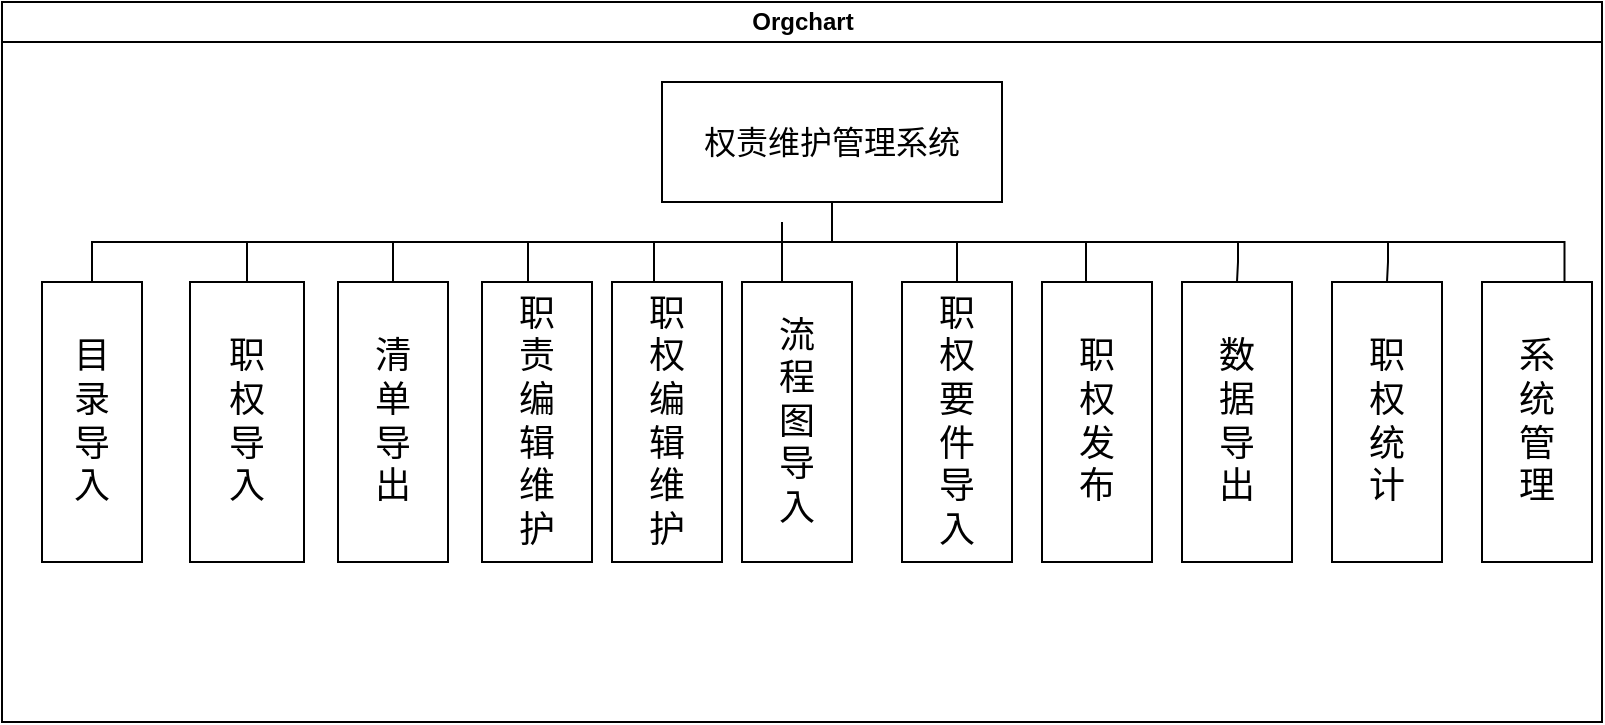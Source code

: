 <mxfile version="11.1.4" type="github"><diagram id="zWBPwmUyTUCGvp6sZ6cm" name="第 1 页"><mxGraphModel dx="1108" dy="452" grid="1" gridSize="10" guides="1" tooltips="1" connect="1" arrows="1" fold="1" page="1" pageScale="1" pageWidth="827" pageHeight="1169" math="0" shadow="0"><root><mxCell id="0"/><mxCell id="1" parent="0"/><mxCell id="IomaSpo9KDXi3Lu3k-Ir-16" value="Orgchart" style="swimlane;html=1;startSize=20;horizontal=1;containerType=tree;" vertex="1" parent="1"><mxGeometry x="20" y="50" width="800" height="360" as="geometry"/></mxCell><mxCell id="IomaSpo9KDXi3Lu3k-Ir-17" value="" style="edgeStyle=elbowEdgeStyle;elbow=vertical;startArrow=none;endArrow=none;rounded=0;" edge="1" parent="IomaSpo9KDXi3Lu3k-Ir-16" source="IomaSpo9KDXi3Lu3k-Ir-19" target="IomaSpo9KDXi3Lu3k-Ir-20"><mxGeometry relative="1" as="geometry"/></mxCell><mxCell id="IomaSpo9KDXi3Lu3k-Ir-18" value="" style="edgeStyle=elbowEdgeStyle;elbow=vertical;startArrow=none;endArrow=none;rounded=0;" edge="1" parent="IomaSpo9KDXi3Lu3k-Ir-16" source="IomaSpo9KDXi3Lu3k-Ir-19" target="IomaSpo9KDXi3Lu3k-Ir-21"><mxGeometry relative="1" as="geometry"/></mxCell><UserObject label="&lt;p class=&quot;MsoNormal&quot;&gt;&lt;span style=&quot;font-size: 12.0pt&quot;&gt;&lt;font face=&quot;宋体&quot;&gt;权责维护管理&lt;/font&gt;&lt;/span&gt;&lt;span style=&quot;font-size: 12.0pt&quot;&gt;&lt;font face=&quot;宋体&quot;&gt;系统&lt;/font&gt;&lt;/span&gt;&lt;/p&gt;" treeRoot="1" id="IomaSpo9KDXi3Lu3k-Ir-19"><mxCell style="whiteSpace=wrap;html=1;align=center;treeFolding=1;treeMoving=1;container=1;recursiveResize=0;" vertex="1" parent="IomaSpo9KDXi3Lu3k-Ir-16"><mxGeometry x="330" y="40" width="170" height="60" as="geometry"/></mxCell></UserObject><mxCell id="IomaSpo9KDXi3Lu3k-Ir-20" value="&lt;font style=&quot;font-size: 18px&quot;&gt;目&lt;br&gt;录&lt;br&gt;导&lt;br&gt;入&lt;/font&gt;" style="whiteSpace=wrap;html=1;align=center;verticalAlign=middle;container=1;recursiveResize=0;treeFolding=1;treeMoving=1;" vertex="1" parent="IomaSpo9KDXi3Lu3k-Ir-16"><mxGeometry x="20" y="140" width="50" height="140" as="geometry"/></mxCell><mxCell id="IomaSpo9KDXi3Lu3k-Ir-21" value="&lt;font style=&quot;font-size: 18px&quot;&gt;职&lt;br&gt;权&lt;br&gt;导&lt;br&gt;入&lt;/font&gt;" style="whiteSpace=wrap;html=1;align=center;verticalAlign=middle;container=1;recursiveResize=0;treeFolding=1;treeMoving=1;" vertex="1" parent="IomaSpo9KDXi3Lu3k-Ir-16"><mxGeometry x="94" y="140" width="57" height="140" as="geometry"/></mxCell><UserObject label="&lt;font style=&quot;font-size: 18px&quot;&gt;职&lt;br&gt;权&lt;br&gt;编&lt;br&gt;辑&lt;br&gt;维&lt;br&gt;护&lt;/font&gt;" treeRoot="1" id="IomaSpo9KDXi3Lu3k-Ir-24"><mxCell style="whiteSpace=wrap;html=1;align=center;treeFolding=1;treeMoving=1;container=1;recursiveResize=0;" vertex="1" parent="IomaSpo9KDXi3Lu3k-Ir-16"><mxGeometry x="305" y="140" width="55" height="140" as="geometry"/></mxCell></UserObject><UserObject label="&lt;font style=&quot;font-size: 18px&quot;&gt;流&lt;br&gt;程&lt;br&gt;图&lt;br&gt;导&lt;br&gt;入&lt;/font&gt;" treeRoot="1" id="IomaSpo9KDXi3Lu3k-Ir-25"><mxCell style="whiteSpace=wrap;html=1;align=center;treeFolding=1;treeMoving=1;container=1;recursiveResize=0;" vertex="1" parent="IomaSpo9KDXi3Lu3k-Ir-16"><mxGeometry x="370" y="140" width="55" height="140" as="geometry"/></mxCell></UserObject><UserObject label="&lt;font style=&quot;font-size: 18px&quot;&gt;职&lt;br&gt;权&lt;br&gt;要&lt;br&gt;件&lt;br&gt;导&lt;br&gt;入&lt;/font&gt;" treeRoot="1" id="IomaSpo9KDXi3Lu3k-Ir-26"><mxCell style="whiteSpace=wrap;html=1;align=center;treeFolding=1;treeMoving=1;container=1;recursiveResize=0;" vertex="1" parent="IomaSpo9KDXi3Lu3k-Ir-16"><mxGeometry x="450" y="140" width="55" height="140" as="geometry"/></mxCell></UserObject><UserObject label="&lt;font style=&quot;font-size: 18px&quot;&gt;职&lt;br&gt;权&lt;br&gt;发&lt;br&gt;布&lt;/font&gt;" treeRoot="1" id="IomaSpo9KDXi3Lu3k-Ir-27"><mxCell style="whiteSpace=wrap;html=1;align=center;treeFolding=1;treeMoving=1;container=1;recursiveResize=0;" vertex="1" parent="IomaSpo9KDXi3Lu3k-Ir-16"><mxGeometry x="520" y="140" width="55" height="140" as="geometry"/></mxCell></UserObject><UserObject label="&lt;font style=&quot;font-size: 18px&quot;&gt;数&lt;br&gt;据&lt;br&gt;导&lt;br&gt;出&lt;/font&gt;" treeRoot="1" id="IomaSpo9KDXi3Lu3k-Ir-28"><mxCell style="whiteSpace=wrap;html=1;align=center;treeFolding=1;treeMoving=1;container=1;recursiveResize=0;" vertex="1" parent="IomaSpo9KDXi3Lu3k-Ir-16"><mxGeometry x="590" y="140" width="55" height="140" as="geometry"/></mxCell></UserObject><UserObject label="&lt;font style=&quot;font-size: 18px&quot;&gt;系&lt;br&gt;统&lt;br&gt;管&lt;br&gt;理&lt;/font&gt;" treeRoot="1" id="IomaSpo9KDXi3Lu3k-Ir-29"><mxCell style="whiteSpace=wrap;html=1;align=center;treeFolding=1;treeMoving=1;container=1;recursiveResize=0;" vertex="1" parent="IomaSpo9KDXi3Lu3k-Ir-16"><mxGeometry x="740" y="140" width="55" height="140" as="geometry"/></mxCell></UserObject><UserObject label="&lt;span style=&quot;font-size: 18px&quot;&gt;职&lt;br&gt;权&lt;br&gt;统&lt;br&gt;计&lt;/span&gt;" treeRoot="1" id="IomaSpo9KDXi3Lu3k-Ir-30"><mxCell style="whiteSpace=wrap;html=1;align=center;treeFolding=1;treeMoving=1;container=1;recursiveResize=0;" vertex="1" parent="IomaSpo9KDXi3Lu3k-Ir-16"><mxGeometry x="665" y="140" width="55" height="140" as="geometry"/></mxCell></UserObject><UserObject label="&lt;span style=&quot;font-size: 18px&quot;&gt;清&lt;br&gt;单&lt;br&gt;导&lt;br&gt;出&lt;/span&gt;" treeRoot="1" id="IomaSpo9KDXi3Lu3k-Ir-35"><mxCell style="whiteSpace=wrap;html=1;align=center;treeFolding=1;treeMoving=1;container=1;recursiveResize=0;" vertex="1" parent="IomaSpo9KDXi3Lu3k-Ir-16"><mxGeometry x="168" y="140" width="55" height="140" as="geometry"/></mxCell></UserObject><mxCell id="IomaSpo9KDXi3Lu3k-Ir-37" style="edgeStyle=none;rounded=0;orthogonalLoop=1;jettySize=auto;html=1;entryX=0.5;entryY=0;entryDx=0;entryDy=0;" edge="1" parent="IomaSpo9KDXi3Lu3k-Ir-16" source="IomaSpo9KDXi3Lu3k-Ir-35" target="IomaSpo9KDXi3Lu3k-Ir-35"><mxGeometry relative="1" as="geometry"/></mxCell><UserObject label="&lt;div&gt;&lt;span style=&quot;font-size: 18px&quot;&gt;职&lt;/span&gt;&lt;/div&gt;&lt;div&gt;&lt;span style=&quot;font-size: 18px&quot;&gt;责&lt;/span&gt;&lt;/div&gt;&lt;div&gt;&lt;span style=&quot;font-size: 18px&quot;&gt;编&lt;/span&gt;&lt;/div&gt;&lt;div&gt;&lt;span style=&quot;font-size: 18px&quot;&gt;辑&lt;/span&gt;&lt;/div&gt;&lt;div&gt;&lt;span style=&quot;font-size: 18px&quot;&gt;维&lt;/span&gt;&lt;/div&gt;&lt;div&gt;&lt;span style=&quot;font-size: 18px&quot;&gt;护&lt;/span&gt;&lt;/div&gt;" treeRoot="1" id="IomaSpo9KDXi3Lu3k-Ir-39"><mxCell style="whiteSpace=wrap;html=1;align=center;treeFolding=1;treeMoving=1;container=1;recursiveResize=0;" vertex="1" parent="IomaSpo9KDXi3Lu3k-Ir-16"><mxGeometry x="240" y="140" width="55" height="140" as="geometry"/></mxCell></UserObject><mxCell id="IomaSpo9KDXi3Lu3k-Ir-42" value="" style="edgeStyle=elbowEdgeStyle;elbow=vertical;startArrow=none;endArrow=none;rounded=0;entryX=0.5;entryY=0;entryDx=0;entryDy=0;" edge="1" parent="IomaSpo9KDXi3Lu3k-Ir-16"><mxGeometry relative="1" as="geometry"><mxPoint x="390" y="120" as="sourcePoint"/><mxPoint x="326" y="140" as="targetPoint"/><Array as="points"><mxPoint x="420" y="120"/></Array></mxGeometry></mxCell><mxCell id="IomaSpo9KDXi3Lu3k-Ir-43" value="" style="edgeStyle=elbowEdgeStyle;elbow=vertical;startArrow=none;endArrow=none;rounded=0;entryX=0.5;entryY=1;entryDx=0;entryDy=0;exitX=0.75;exitY=0;exitDx=0;exitDy=0;" edge="1" parent="IomaSpo9KDXi3Lu3k-Ir-16" source="IomaSpo9KDXi3Lu3k-Ir-29" target="IomaSpo9KDXi3Lu3k-Ir-19"><mxGeometry relative="1" as="geometry"><mxPoint x="584" y="120" as="sourcePoint"/><mxPoint x="390" y="150" as="targetPoint"/><Array as="points"><mxPoint x="590" y="120"/></Array></mxGeometry></mxCell><mxCell id="IomaSpo9KDXi3Lu3k-Ir-44" value="" style="edgeStyle=elbowEdgeStyle;elbow=vertical;startArrow=none;endArrow=none;rounded=0;" edge="1" parent="IomaSpo9KDXi3Lu3k-Ir-16"><mxGeometry relative="1" as="geometry"><mxPoint x="390" y="120" as="sourcePoint"/><mxPoint x="390" y="140" as="targetPoint"/><Array as="points"><mxPoint x="484" y="130"/></Array></mxGeometry></mxCell><mxCell id="IomaSpo9KDXi3Lu3k-Ir-45" value="" style="edgeStyle=elbowEdgeStyle;elbow=vertical;startArrow=none;endArrow=none;rounded=0;entryX=0.5;entryY=0;entryDx=0;entryDy=0;" edge="1" parent="IomaSpo9KDXi3Lu3k-Ir-16" target="IomaSpo9KDXi3Lu3k-Ir-26"><mxGeometry relative="1" as="geometry"><mxPoint x="390" y="130" as="sourcePoint"/><mxPoint x="471" y="115" as="targetPoint"/><Array as="points"><mxPoint x="430" y="120"/></Array></mxGeometry></mxCell><mxCell id="IomaSpo9KDXi3Lu3k-Ir-46" value="" style="edgeStyle=elbowEdgeStyle;elbow=vertical;startArrow=none;endArrow=none;rounded=0;entryX=0.4;entryY=0;entryDx=0;entryDy=0;entryPerimeter=0;" edge="1" parent="IomaSpo9KDXi3Lu3k-Ir-16" target="IomaSpo9KDXi3Lu3k-Ir-27"><mxGeometry relative="1" as="geometry"><mxPoint x="542" y="120" as="sourcePoint"/><mxPoint x="526" y="150" as="targetPoint"/><Array as="points"><mxPoint x="620" y="130"/></Array></mxGeometry></mxCell><mxCell id="IomaSpo9KDXi3Lu3k-Ir-47" value="" style="edgeStyle=elbowEdgeStyle;elbow=vertical;startArrow=none;endArrow=none;rounded=0;entryX=0.5;entryY=0;entryDx=0;entryDy=0;" edge="1" parent="IomaSpo9KDXi3Lu3k-Ir-16" target="IomaSpo9KDXi3Lu3k-Ir-28"><mxGeometry relative="1" as="geometry"><mxPoint x="618" y="120" as="sourcePoint"/><mxPoint x="595.5" y="140" as="targetPoint"/><Array as="points"/></mxGeometry></mxCell><mxCell id="IomaSpo9KDXi3Lu3k-Ir-48" value="" style="edgeStyle=elbowEdgeStyle;elbow=vertical;startArrow=none;endArrow=none;rounded=0;entryX=0.5;entryY=0;entryDx=0;entryDy=0;" edge="1" parent="IomaSpo9KDXi3Lu3k-Ir-16" target="IomaSpo9KDXi3Lu3k-Ir-30"><mxGeometry relative="1" as="geometry"><mxPoint x="693" y="120" as="sourcePoint"/><mxPoint x="660" y="140" as="targetPoint"/><Array as="points"/></mxGeometry></mxCell><mxCell id="IomaSpo9KDXi3Lu3k-Ir-36" value="" style="edgeStyle=elbowEdgeStyle;elbow=vertical;startArrow=none;endArrow=none;rounded=0;entryX=0.5;entryY=0;entryDx=0;entryDy=0;" edge="1" parent="1" target="IomaSpo9KDXi3Lu3k-Ir-35"><mxGeometry relative="1" as="geometry"><mxPoint x="410" y="160" as="sourcePoint"/><mxPoint x="210" y="180" as="targetPoint"/><Array as="points"><mxPoint x="310" y="170"/></Array></mxGeometry></mxCell><mxCell id="IomaSpo9KDXi3Lu3k-Ir-40" value="" style="edgeStyle=elbowEdgeStyle;elbow=vertical;startArrow=none;endArrow=none;rounded=0;entryX=0.5;entryY=0;entryDx=0;entryDy=0;" edge="1" parent="1"><mxGeometry relative="1" as="geometry"><mxPoint x="410" y="160" as="sourcePoint"/><mxPoint x="283" y="190" as="targetPoint"/><Array as="points"><mxPoint x="377" y="170"/></Array></mxGeometry></mxCell></root></mxGraphModel></diagram><diagram id="mg-MWYaJHrn-SL0JD2GN" name="第 2 页"><mxGraphModel dx="1108" dy="452" grid="1" gridSize="10" guides="1" tooltips="1" connect="1" arrows="1" fold="1" page="1" pageScale="1" pageWidth="827" pageHeight="1169" math="0" shadow="0"><root><mxCell id="66ZVcWNqgBqhDCV_vCdE-0"/><mxCell id="66ZVcWNqgBqhDCV_vCdE-1" parent="66ZVcWNqgBqhDCV_vCdE-0"/><mxCell id="AvHYo3m6f4oCQs1myMnj-0" value="Orgchart" style="swimlane;html=1;startSize=20;horizontal=1;containerType=tree;" vertex="1" parent="66ZVcWNqgBqhDCV_vCdE-1"><mxGeometry x="20" y="50" width="800" height="360" as="geometry"/></mxCell><mxCell id="AvHYo3m6f4oCQs1myMnj-1" value="" style="edgeStyle=elbowEdgeStyle;elbow=vertical;startArrow=none;endArrow=none;rounded=0;" edge="1" parent="AvHYo3m6f4oCQs1myMnj-0" source="AvHYo3m6f4oCQs1myMnj-3" target="AvHYo3m6f4oCQs1myMnj-4"><mxGeometry relative="1" as="geometry"/></mxCell><mxCell id="AvHYo3m6f4oCQs1myMnj-2" value="" style="edgeStyle=elbowEdgeStyle;elbow=vertical;startArrow=none;endArrow=none;rounded=0;" edge="1" parent="AvHYo3m6f4oCQs1myMnj-0" source="AvHYo3m6f4oCQs1myMnj-3" target="AvHYo3m6f4oCQs1myMnj-5"><mxGeometry relative="1" as="geometry"/></mxCell><UserObject label="&lt;p class=&quot;MsoNormal&quot;&gt;&lt;span style=&quot;font-size: 12.0pt&quot;&gt;&lt;font face=&quot;宋体&quot;&gt;权责公众查询&lt;/font&gt;&lt;/span&gt;&lt;span style=&quot;font-size: 12.0pt&quot;&gt;&lt;font face=&quot;宋体&quot;&gt;系统&lt;/font&gt;&lt;/span&gt;&lt;/p&gt;" treeRoot="1" id="AvHYo3m6f4oCQs1myMnj-3"><mxCell style="whiteSpace=wrap;html=1;align=center;treeFolding=1;treeMoving=1;container=1;recursiveResize=0;" vertex="1" parent="AvHYo3m6f4oCQs1myMnj-0"><mxGeometry x="240" y="40" width="170" height="60" as="geometry"/></mxCell></UserObject><mxCell id="AvHYo3m6f4oCQs1myMnj-4" value="&lt;span style=&quot;font-size: 18px&quot;&gt;关&lt;br&gt;键&lt;br&gt;字&lt;br&gt;查&lt;br&gt;询&lt;/span&gt;" style="whiteSpace=wrap;html=1;align=center;verticalAlign=middle;container=1;recursiveResize=0;treeFolding=1;treeMoving=1;" vertex="1" parent="AvHYo3m6f4oCQs1myMnj-0"><mxGeometry x="20" y="140" width="50" height="140" as="geometry"/></mxCell><mxCell id="AvHYo3m6f4oCQs1myMnj-5" value="&lt;font style=&quot;font-size: 18px&quot;&gt;按&lt;br&gt;单&lt;br&gt;位&lt;br&gt;查&lt;br&gt;询&lt;br&gt;&lt;/font&gt;" style="whiteSpace=wrap;html=1;align=center;verticalAlign=middle;container=1;recursiveResize=0;treeFolding=1;treeMoving=1;" vertex="1" parent="AvHYo3m6f4oCQs1myMnj-0"><mxGeometry x="94" y="140" width="57" height="140" as="geometry"/></mxCell><UserObject label="&lt;font style=&quot;font-size: 18px&quot;&gt;职&lt;br&gt;权&lt;br&gt;发&lt;br&gt;布&lt;/font&gt;" treeRoot="1" id="AvHYo3m6f4oCQs1myMnj-9"><mxCell style="whiteSpace=wrap;html=1;align=center;treeFolding=1;treeMoving=1;container=1;recursiveResize=0;" vertex="1" parent="AvHYo3m6f4oCQs1myMnj-0"><mxGeometry x="256" y="140" width="55" height="140" as="geometry"/></mxCell></UserObject><UserObject label="&lt;font style=&quot;font-size: 18px&quot;&gt;数&lt;br&gt;据&lt;br&gt;状&lt;br&gt;态&lt;br&gt;&lt;/font&gt;" treeRoot="1" id="AvHYo3m6f4oCQs1myMnj-10"><mxCell style="whiteSpace=wrap;html=1;align=center;treeFolding=1;treeMoving=1;container=1;recursiveResize=0;" vertex="1" parent="AvHYo3m6f4oCQs1myMnj-0"><mxGeometry x="326" y="140" width="55" height="140" as="geometry"/></mxCell></UserObject><UserObject label="&lt;font style=&quot;font-size: 18px&quot;&gt;系&lt;br&gt;统&lt;br&gt;管&lt;br&gt;理&lt;/font&gt;" treeRoot="1" id="AvHYo3m6f4oCQs1myMnj-11"><mxCell style="whiteSpace=wrap;html=1;align=center;treeFolding=1;treeMoving=1;container=1;recursiveResize=0;" vertex="1" parent="AvHYo3m6f4oCQs1myMnj-0"><mxGeometry x="560" y="140" width="55" height="140" as="geometry"/></mxCell></UserObject><UserObject label="&lt;span style=&quot;font-size: 18px&quot;&gt;数&lt;br&gt;据&lt;br&gt;导&lt;br&gt;入&lt;/span&gt;" treeRoot="1" id="AvHYo3m6f4oCQs1myMnj-12"><mxCell style="whiteSpace=wrap;html=1;align=center;treeFolding=1;treeMoving=1;container=1;recursiveResize=0;" vertex="1" parent="AvHYo3m6f4oCQs1myMnj-0"><mxGeometry x="401" y="140" width="55" height="140" as="geometry"/></mxCell></UserObject><UserObject label="&lt;span style=&quot;font-size: 18px&quot;&gt;政&lt;br&gt;策&lt;br&gt;文&lt;br&gt;件&lt;br&gt;发&lt;br&gt;布&lt;/span&gt;" treeRoot="1" id="AvHYo3m6f4oCQs1myMnj-13"><mxCell style="whiteSpace=wrap;html=1;align=center;treeFolding=1;treeMoving=1;container=1;recursiveResize=0;" vertex="1" parent="AvHYo3m6f4oCQs1myMnj-0"><mxGeometry x="168" y="140" width="55" height="140" as="geometry"/></mxCell></UserObject><mxCell id="AvHYo3m6f4oCQs1myMnj-14" style="edgeStyle=none;rounded=0;orthogonalLoop=1;jettySize=auto;html=1;entryX=0.5;entryY=0;entryDx=0;entryDy=0;" edge="1" parent="AvHYo3m6f4oCQs1myMnj-0" source="AvHYo3m6f4oCQs1myMnj-13" target="AvHYo3m6f4oCQs1myMnj-13"><mxGeometry relative="1" as="geometry"/></mxCell><mxCell id="AvHYo3m6f4oCQs1myMnj-17" value="" style="edgeStyle=elbowEdgeStyle;elbow=vertical;startArrow=none;endArrow=none;rounded=0;entryX=0.5;entryY=1;entryDx=0;entryDy=0;exitX=0.75;exitY=0;exitDx=0;exitDy=0;" edge="1" parent="AvHYo3m6f4oCQs1myMnj-0" source="AvHYo3m6f4oCQs1myMnj-11" target="AvHYo3m6f4oCQs1myMnj-3"><mxGeometry relative="1" as="geometry"><mxPoint x="584" y="120" as="sourcePoint"/><mxPoint x="390" y="150" as="targetPoint"/><Array as="points"><mxPoint x="370" y="120"/><mxPoint x="590" y="120"/></Array></mxGeometry></mxCell><mxCell id="AvHYo3m6f4oCQs1myMnj-20" value="" style="edgeStyle=elbowEdgeStyle;elbow=vertical;startArrow=none;endArrow=none;rounded=0;entryX=0.4;entryY=0;entryDx=0;entryDy=0;entryPerimeter=0;" edge="1" parent="AvHYo3m6f4oCQs1myMnj-0" target="AvHYo3m6f4oCQs1myMnj-9"><mxGeometry relative="1" as="geometry"><mxPoint x="278" y="120" as="sourcePoint"/><mxPoint x="262" y="150" as="targetPoint"/><Array as="points"><mxPoint x="356" y="130"/></Array></mxGeometry></mxCell><mxCell id="AvHYo3m6f4oCQs1myMnj-21" value="" style="edgeStyle=elbowEdgeStyle;elbow=vertical;startArrow=none;endArrow=none;rounded=0;entryX=0.5;entryY=0;entryDx=0;entryDy=0;" edge="1" parent="AvHYo3m6f4oCQs1myMnj-0" target="AvHYo3m6f4oCQs1myMnj-10"><mxGeometry relative="1" as="geometry"><mxPoint x="354" y="120" as="sourcePoint"/><mxPoint x="331.5" y="140" as="targetPoint"/><Array as="points"/></mxGeometry></mxCell><mxCell id="AvHYo3m6f4oCQs1myMnj-22" value="" style="edgeStyle=elbowEdgeStyle;elbow=vertical;startArrow=none;endArrow=none;rounded=0;entryX=0.5;entryY=0;entryDx=0;entryDy=0;" edge="1" parent="AvHYo3m6f4oCQs1myMnj-0" target="AvHYo3m6f4oCQs1myMnj-12"><mxGeometry relative="1" as="geometry"><mxPoint x="429" y="120" as="sourcePoint"/><mxPoint x="396" y="140" as="targetPoint"/><Array as="points"/></mxGeometry></mxCell><UserObject label="&lt;span style=&quot;font-size: 18px&quot;&gt;执&lt;br&gt;法&lt;br&gt;平&lt;br&gt;台&lt;br&gt;对&lt;br&gt;接&lt;/span&gt;" treeRoot="1" id="AvHYo3m6f4oCQs1myMnj-23"><mxCell style="whiteSpace=wrap;html=1;align=center;treeFolding=1;treeMoving=1;container=1;recursiveResize=0;" vertex="1" parent="AvHYo3m6f4oCQs1myMnj-0"><mxGeometry x="480" y="140" width="55" height="140" as="geometry"/></mxCell></UserObject><mxCell id="AvHYo3m6f4oCQs1myMnj-24" value="" style="edgeStyle=elbowEdgeStyle;elbow=vertical;startArrow=none;endArrow=none;rounded=0;exitX=0.5;exitY=0;exitDx=0;exitDy=0;entryX=0.5;entryY=1;entryDx=0;entryDy=0;" edge="1" parent="AvHYo3m6f4oCQs1myMnj-0" source="AvHYo3m6f4oCQs1myMnj-23" target="AvHYo3m6f4oCQs1myMnj-3"><mxGeometry relative="1" as="geometry"><mxPoint x="611" y="150" as="sourcePoint"/><mxPoint x="320" y="100" as="targetPoint"/><Array as="points"><mxPoint x="420" y="120"/><mxPoint x="600" y="130"/></Array></mxGeometry></mxCell></root></mxGraphModel></diagram></mxfile>